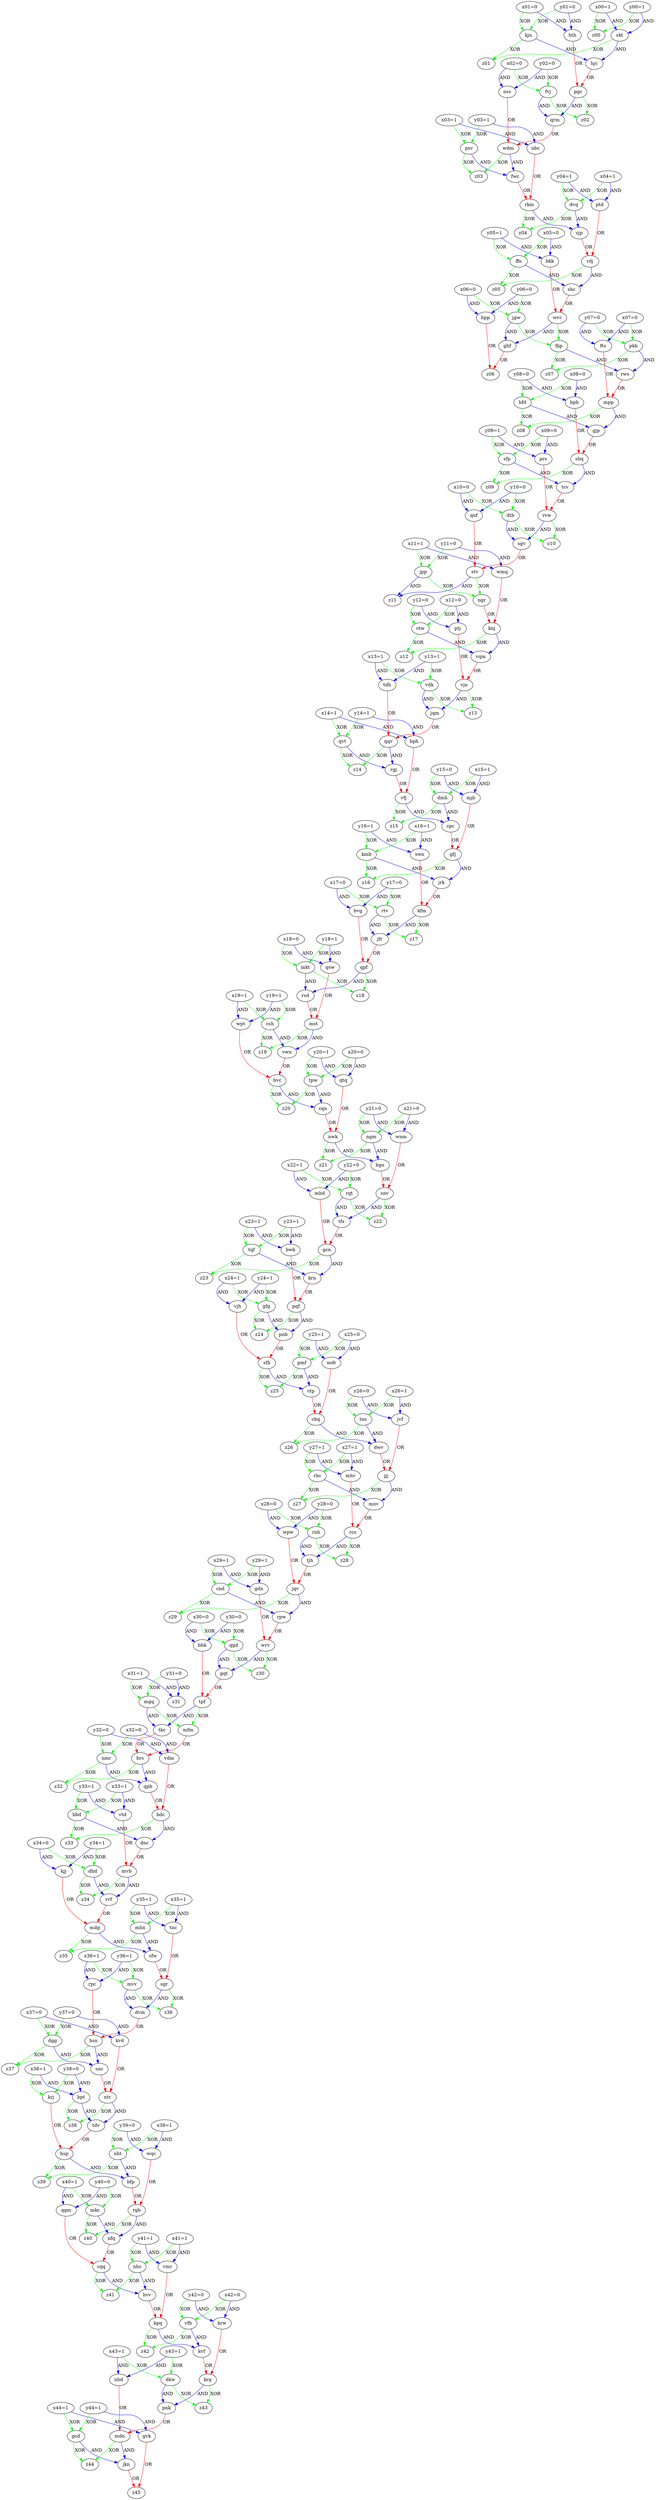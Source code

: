 DiGraph {
	x00 [label="x00=1"] ;
	x01 [label="x01=0"] ;
	x02 [label="x02=0"] ;
	x03 [label="x03=1"] ;
	x04 [label="x04=1"] ;
	x05 [label="x05=0"] ;
	x06 [label="x06=0"] ;
	x07 [label="x07=0"] ;
	x08 [label="x08=0"] ;
	x09 [label="x09=0"] ;
	x10 [label="x10=0"] ;
	x11 [label="x11=1"] ;
	x12 [label="x12=0"] ;
	x13 [label="x13=1"] ;
	x14 [label="x14=1"] ;
	x15 [label="x15=1"] ;
	x16 [label="x16=1"] ;
	x17 [label="x17=0"] ;
	x18 [label="x18=0"] ;
	x19 [label="x19=1"] ;
	x20 [label="x20=0"] ;
	x21 [label="x21=0"] ;
	x22 [label="x22=1"] ;
	x23 [label="x23=1"] ;
	x24 [label="x24=1"] ;
	x25 [label="x25=0"] ;
	x26 [label="x26=1"] ;
	x27 [label="x27=1"] ;
	x28 [label="x28=0"] ;
	x29 [label="x29=1"] ;
	x30 [label="x30=0"] ;
	x31 [label="x31=1"] ;
	x32 [label="x32=0"] ;
	x33 [label="x33=1"] ;
	x34 [label="x34=0"] ;
	x35 [label="x35=1"] ;
	x36 [label="x36=1"] ;
	x37 [label="x37=0"] ;
	x38 [label="x38=1"] ;
	x39 [label="x39=1"] ;
	x40 [label="x40=1"] ;
	x41 [label="x41=1"] ;
	x42 [label="x42=0"] ;
	x43 [label="x43=1"] ;
	x44 [label="x44=1"] ;
	y00 [label="y00=1"] ;
	y01 [label="y01=0"] ;
	y02 [label="y02=0"] ;
	y03 [label="y03=1"] ;
	y04 [label="y04=1"] ;
	y05 [label="y05=1"] ;
	y06 [label="y06=0"] ;
	y07 [label="y07=0"] ;
	y08 [label="y08=0"] ;
	y09 [label="y09=1"] ;
	y10 [label="y10=0"] ;
	y11 [label="y11=0"] ;
	y12 [label="y12=0"] ;
	y13 [label="y13=1"] ;
	y14 [label="y14=1"] ;
	y15 [label="y15=0"] ;
	y16 [label="y16=1"] ;
	y17 [label="y17=0"] ;
	y18 [label="y18=1"] ;
	y19 [label="y19=1"] ;
	y20 [label="y20=1"] ;
	y21 [label="y21=0"] ;
	y22 [label="y22=0"] ;
	y23 [label="y23=1"] ;
	y24 [label="y24=1"] ;
	y25 [label="y25=1"] ;
	y26 [label="y26=0"] ;
	y27 [label="y27=1"] ;
	y28 [label="y28=0"] ;
	y29 [label="y29=1"] ;
	y30 [label="y30=0"] ;
	y31 [label="y31=0"] ;
	y32 [label="y32=0"] ;
	y33 [label="y33=1"] ;
	y34 [label="y34=1"] ;
	y35 [label="y35=1"] ;
	y36 [label="y36=1"] ;
	y37 [label="y37=0"] ;
	y38 [label="y38=0"] ;
	y39 [label="y39=0"] ;
	y40 [label="y40=0"] ;
	y41 [label="y41=1"] ;
	y42 [label="y42=0"] ;
	y43 [label="y43=1"] ;
	y44 [label="y44=1"] ;
	x36 -> rpc [label=AND color=blue] ;
	y36 -> rpc [label=AND color=blue] ;
	swn -> kfm [label=OR color=red] ;
	jrk -> kfm [label=OR color=red] ;
	x36 -> mvv [label=XOR color=green] ;
	y36 -> mvv [label=XOR color=green] ;
	y28 -> rnh [label=XOR color=green] ;
	x28 -> rnh [label=XOR color=green] ;
	bfp -> rgb [label=OR color=red] ;
	wqc -> rgb [label=OR color=red] ;
	tkc -> brs [label=OR color=red] ;
	mfm -> brs [label=OR color=red] ;
	kmb -> z16 [label=XOR color=green] ;
	gfj -> z16 [label=XOR color=green] ;
	x25 -> mdt [label=AND color=blue] ;
	y25 -> mdt [label=AND color=blue] ;
	mpp -> gjp [label=AND color=blue] ;
	hfd -> gjp [label=AND color=blue] ;
	dhd -> vrf [label=AND color=blue] ;
	mvb -> vrf [label=AND color=blue] ;
	y14 -> qvt [label=XOR color=green] ;
	x14 -> qvt [label=XOR color=green] ;
	shc -> wvr [label=OR color=red] ;
	bkk -> wvr [label=OR color=red] ;
	x29 -> gdn [label=AND color=blue] ;
	y29 -> gdn [label=AND color=blue] ;
	x11 -> jpp [label=XOR color=green] ;
	y11 -> jpp [label=XOR color=green] ;
	rws -> mpp [label=OR color=red] ;
	fts -> mpp [label=OR color=red] ;
	wmq -> knj [label=OR color=red] ;
	ngr -> knj [label=OR color=red] ;
	x24 -> gfg [label=XOR color=green] ;
	y24 -> gfg [label=XOR color=green] ;
	tpf -> tkc [label=AND color=blue] ;
	mgq -> tkc [label=AND color=blue] ;
	wvr -> fkp [label=XOR color=green] ;
	jgw -> fkp [label=XOR color=green] ;
	brs -> qpb [label=AND color=blue] ;
	nmr -> qpb [label=AND color=blue] ;
	x18 -> qsw [label=AND color=blue] ;
	y18 -> qsw [label=AND color=blue] ;
	pnb -> sfh [label=OR color=red] ;
	vjh -> sfh [label=OR color=red] ;
	x44 -> gcd [label=XOR color=green] ;
	y44 -> gcd [label=XOR color=green] ;
	x22 -> mhd [label=AND color=blue] ;
	y22 -> mhd [label=AND color=blue] ;
	x37 -> dgg [label=XOR color=green] ;
	y37 -> dgg [label=XOR color=green] ;
	vfj -> z15 [label=XOR color=green] ;
	dmh -> z15 [label=XOR color=green] ;
	x30 -> qgd [label=XOR color=green] ;
	y30 -> qgd [label=XOR color=green] ;
	rpw -> wrv [label=OR color=red] ;
	gdn -> wrv [label=OR color=red] ;
	ptj -> vjn [label=OR color=red] ;
	vqm -> vjn [label=OR color=red] ;
	gfg -> pnb [label=AND color=blue] ;
	pqf -> pnb [label=AND color=blue] ;
	x17 -> rtv [label=XOR color=green] ;
	y17 -> rtv [label=XOR color=green] ;
	y19 -> wpt [label=AND color=blue] ;
	x19 -> wpt [label=AND color=blue] ;
	sfp -> tcv [label=AND color=blue] ;
	sbq -> tcv [label=AND color=blue] ;
	hvv -> kpq [label=OR color=red] ;
	vmr -> kpq [label=OR color=red] ;
	pgc -> z02 [label=XOR color=green] ;
	fvj -> z02 [label=XOR color=green] ;
	knj -> vqm [label=AND color=blue] ;
	ctw -> vqm [label=AND color=blue] ;
	y42 -> vfb [label=XOR color=green] ;
	x42 -> vfb [label=XOR color=green] ;
	y13 -> vdk [label=XOR color=green] ;
	x13 -> vdk [label=XOR color=green] ;
	x43 -> nhd [label=AND color=blue] ;
	y43 -> nhd [label=AND color=blue] ;
	krg -> z43 [label=XOR color=green] ;
	dkw -> z43 [label=XOR color=green] ;
	y32 -> vdm [label=AND color=blue] ;
	x32 -> vdm [label=AND color=blue] ;
	hfd -> z08 [label=XOR color=green] ;
	mpp -> z08 [label=XOR color=green] ;
	nfq -> cqq [label=OR color=red] ;
	qgm -> cqq [label=OR color=red] ;
	x02 -> nss [label=AND color=blue] ;
	y02 -> nss [label=AND color=blue] ;
	rvw -> z10 [label=XOR color=green] ;
	dtb -> z10 [label=XOR color=green] ;
	qvt -> rgj [label=AND color=blue] ;
	qqv -> rgj [label=AND color=blue] ;
	mvv -> z36 [label=XOR color=green] ;
	sgr -> z36 [label=XOR color=green] ;
	y11 -> wmq [label=AND color=blue] ;
	x11 -> wmq [label=AND color=blue] ;
	cnd -> z29 [label=XOR color=green] ;
	jqv -> z29 [label=XOR color=green] ;
	vdk -> z13 [label=XOR color=green] ;
	vjn -> z13 [label=XOR color=green] ;
	x34 -> kjj [label=AND color=blue] ;
	y34 -> kjj [label=AND color=blue] ;
	qvt -> z14 [label=XOR color=green] ;
	qqv -> z14 [label=XOR color=green] ;
	y18 -> mkt [label=XOR color=green] ;
	x18 -> mkt [label=XOR color=green] ;
	bwk -> pqf [label=OR color=red] ;
	krn -> pqf [label=OR color=red] ;
	nhs -> z41 [label=XOR color=green] ;
	cqq -> z41 [label=XOR color=green] ;
	y31 -> z31 [label=AND color=blue] ;
	x31 -> z31 [label=AND color=blue] ;
	y23 -> bwk [label=AND color=blue] ;
	x23 -> bwk [label=AND color=blue] ;
	sfh -> ctp [label=AND color=blue] ;
	pmf -> ctp [label=AND color=blue] ;
	rvw -> sgv [label=AND color=blue] ;
	dtb -> sgv [label=AND color=blue] ;
	tns -> dwv [label=AND color=blue] ;
	chq -> dwv [label=AND color=blue] ;
	rqt -> z22 [label=XOR color=green] ;
	snv -> z22 [label=XOR color=green] ;
	jqv -> rpw [label=AND color=blue] ;
	cnd -> rpw [label=AND color=blue] ;
	x33 -> vtd [label=AND color=blue] ;
	y33 -> vtd [label=AND color=blue] ;
	ctw -> z12 [label=XOR color=green] ;
	knj -> z12 [label=XOR color=green] ;
	bpp -> z06 [label=OR color=red] ;
	ghf -> z06 [label=OR color=red] ;
	ffn -> shc [label=AND color=blue] ;
	rdj -> shc [label=AND color=blue] ;
	cfw -> sgr [label=OR color=red] ;
	tnc -> sgr [label=OR color=red] ;
	wdm -> fwc [label=AND color=blue] ;
	psv -> fwc [label=AND color=blue] ;
	vwn -> bvc [label=OR color=red] ;
	wpt -> bvc [label=OR color=red] ;
	jkn -> z45 [label=OR color=red] ;
	gvk -> z45 [label=OR color=red] ;
	x00 -> z00 [label=XOR color=green] ;
	y00 -> z00 [label=XOR color=green] ;
	qpf -> z18 [label=XOR color=green] ;
	mkt -> z18 [label=XOR color=green] ;
	y12 -> ptj [label=AND color=blue] ;
	x12 -> ptj [label=AND color=blue] ;
	dvq -> z04 [label=XOR color=green] ;
	rkm -> z04 [label=XOR color=green] ;
	x15 -> dmh [label=XOR color=green] ;
	y15 -> dmh [label=XOR color=green] ;
	qrm -> wdm [label=OR color=red] ;
	nss -> wdm [label=OR color=red] ;
	mhv -> rcs [label=OR color=red] ;
	mnv -> rcs [label=OR color=red] ;
	qtq -> nwk [label=OR color=red] ;
	cqn -> nwk [label=OR color=red] ;
	x20 -> tpw [label=XOR color=green] ;
	y20 -> tpw [label=XOR color=green] ;
	x04 -> ptd [label=AND color=blue] ;
	y04 -> ptd [label=AND color=blue] ;
	nhd -> mdn [label=OR color=red] ;
	pnk -> mdn [label=OR color=red] ;
	hjc -> pgc [label=OR color=red] ;
	hth -> pgc [label=OR color=red] ;
	x20 -> qtq [label=AND color=blue] ;
	y20 -> qtq [label=AND color=blue] ;
	gcd -> z44 [label=XOR color=green] ;
	mdn -> z44 [label=XOR color=green] ;
	mgq -> mfm [label=XOR color=green] ;
	tpf -> mfm [label=XOR color=green] ;
	x30 -> bbk [label=AND color=blue] ;
	y30 -> bbk [label=AND color=blue] ;
	dmh -> cpc [label=AND color=blue] ;
	vfj -> cpc [label=AND color=blue] ;
	x44 -> gvk [label=AND color=blue] ;
	y44 -> gvk [label=AND color=blue] ;
	dwv -> jjj [label=OR color=red] ;
	jvf -> jjj [label=OR color=red] ;
	pkh -> rws [label=AND color=blue] ;
	fkp -> rws [label=AND color=blue] ;
	x39 -> wqc [label=AND color=blue] ;
	y39 -> wqc [label=AND color=blue] ;
	fwc -> rkm [label=OR color=red] ;
	nbc -> rkm [label=OR color=red] ;
	bdc -> dnc [label=AND color=blue] ;
	bbd -> dnc [label=AND color=blue] ;
	x26 -> tns [label=XOR color=green] ;
	y26 -> tns [label=XOR color=green] ;
	csh -> vwn [label=AND color=blue] ;
	mst -> vwn [label=AND color=blue] ;
	x43 -> dkw [label=XOR color=green] ;
	y43 -> dkw [label=XOR color=green] ;
	bvc -> z20 [label=XOR color=green] ;
	tpw -> z20 [label=XOR color=green] ;
	nwk -> z21 [label=XOR color=green] ;
	ngm -> z21 [label=XOR color=green] ;
	rtv -> z17 [label=XOR color=green] ;
	kfm -> z17 [label=XOR color=green] ;
	x06 -> bpp [label=AND color=blue] ;
	y06 -> bpp [label=AND color=blue] ;
	x10 -> dtb [label=XOR color=green] ;
	y10 -> dtb [label=XOR color=green] ;
	y29 -> cnd [label=XOR color=green] ;
	x29 -> cnd [label=XOR color=green] ;
	y08 -> hfd [label=XOR color=green] ;
	x08 -> hfd [label=XOR color=green] ;
	y03 -> psv [label=XOR color=green] ;
	x03 -> psv [label=XOR color=green] ;
	rgj -> vfj [label=OR color=red] ;
	bph -> vfj [label=OR color=red] ;
	psv -> z03 [label=XOR color=green] ;
	wdm -> z03 [label=XOR color=green] ;
	dnc -> mvb [label=OR color=red] ;
	vtd -> mvb [label=OR color=red] ;
	gcn -> krn [label=AND color=blue] ;
	tqf -> krn [label=AND color=blue] ;
	y38 -> krj [label=XOR color=green] ;
	x38 -> krj [label=XOR color=green] ;
	x24 -> vjh [label=AND color=blue] ;
	y24 -> vjh [label=AND color=blue] ;
	y41 -> vmr [label=AND color=blue] ;
	x41 -> vmr [label=AND color=blue] ;
	jgw -> ghf [label=AND color=blue] ;
	wvr -> ghf [label=AND color=blue] ;
	x09 -> sfp [label=XOR color=green] ;
	y09 -> sfp [label=XOR color=green] ;
	y28 -> wpw [label=AND color=blue] ;
	x28 -> wpw [label=AND color=blue] ;
	x40 -> mkc [label=XOR color=green] ;
	y40 -> mkc [label=XOR color=green] ;
	hsn -> snc [label=AND color=blue] ;
	dgg -> snc [label=AND color=blue] ;
	jpp -> ngr [label=XOR color=green] ;
	stv -> ngr [label=XOR color=green] ;
	mjb -> gfj [label=OR color=red] ;
	cpc -> gfj [label=OR color=red] ;
	rcs -> z28 [label=XOR color=green] ;
	rnh -> z28 [label=XOR color=green] ;
	sfp -> z09 [label=XOR color=green] ;
	sbq -> z09 [label=XOR color=green] ;
	rtv -> jfr [label=AND color=blue] ;
	kfm -> jfr [label=AND color=blue] ;
	tjh -> jqv [label=OR color=red] ;
	wpw -> jqv [label=OR color=red] ;
	x16 -> kmb [label=XOR color=green] ;
	y16 -> kmb [label=XOR color=green] ;
	bgn -> snv [label=OR color=red] ;
	wnm -> snv [label=OR color=red] ;
	nmr -> z32 [label=XOR color=green] ;
	brs -> z32 [label=XOR color=green] ;
	rpc -> hsn [label=OR color=red] ;
	dvm -> hsn [label=OR color=red] ;
	gfg -> z24 [label=XOR color=green] ;
	pqf -> z24 [label=XOR color=green] ;
	dkw -> pnk [label=AND color=blue] ;
	krg -> pnk [label=AND color=blue] ;
	kmb -> jrk [label=AND color=blue] ;
	gfj -> jrk [label=AND color=blue] ;
	skt -> z01 [label=XOR color=green] ;
	kjn -> z01 [label=XOR color=green] ;
	gcn -> z23 [label=XOR color=green] ;
	tqf -> z23 [label=XOR color=green] ;
	jjj -> z27 [label=XOR color=green] ;
	rhc -> z27 [label=XOR color=green] ;
	y07 -> fts [label=AND color=blue] ;
	x07 -> fts [label=AND color=blue] ;
	y21 -> wnm [label=AND color=blue] ;
	x21 -> wnm [label=AND color=blue] ;
	kvd -> ntr [label=OR color=red] ;
	snc -> ntr [label=OR color=red] ;
	nht -> z39 [label=XOR color=green] ;
	hsp -> z39 [label=XOR color=green] ;
	wrv -> z30 [label=XOR color=green] ;
	qgd -> z30 [label=XOR color=green] ;
	y07 -> pkh [label=XOR color=green] ;
	x07 -> pkh [label=XOR color=green] ;
	tdv -> hsp [label=OR color=red] ;
	krj -> hsp [label=OR color=red] ;
	stv -> z11 [label=AND color=blue] ;
	jpp -> z11 [label=AND color=blue] ;
	x27 -> mhv [label=AND color=blue] ;
	y27 -> mhv [label=AND color=blue] ;
	bdc -> z33 [label=XOR color=green] ;
	bbd -> z33 [label=XOR color=green] ;
	x12 -> ctw [label=XOR color=green] ;
	y12 -> ctw [label=XOR color=green] ;
	mvv -> dvm [label=AND color=blue] ;
	sgr -> dvm [label=AND color=blue] ;
	x27 -> rhc [label=XOR color=green] ;
	y27 -> rhc [label=XOR color=green] ;
	x21 -> ngm [label=XOR color=green] ;
	y21 -> ngm [label=XOR color=green] ;
	mhn -> z35 [label=XOR color=green] ;
	mdg -> z35 [label=XOR color=green] ;
	x19 -> csh [label=XOR color=green] ;
	y19 -> csh [label=XOR color=green] ;
	y35 -> mhn [label=XOR color=green] ;
	x35 -> mhn [label=XOR color=green] ;
	snv -> tfs [label=AND color=blue] ;
	rqt -> tfs [label=AND color=blue] ;
	rkm -> cjp [label=AND color=blue] ;
	dvq -> cjp [label=AND color=blue] ;
	pgc -> qrm [label=AND color=blue] ;
	fvj -> qrm [label=AND color=blue] ;
	kpq -> z42 [label=XOR color=green] ;
	vfb -> z42 [label=XOR color=green] ;
	qgd -> gqt [label=AND color=blue] ;
	wrv -> gqt [label=AND color=blue] ;
	y26 -> jvf [label=AND color=blue] ;
	x26 -> jvf [label=AND color=blue] ;
	x39 -> nht [label=XOR color=green] ;
	y39 -> nht [label=XOR color=green] ;
	vdk -> jqm [label=AND color=blue] ;
	vjn -> jqm [label=AND color=blue] ;
	bvc -> cqn [label=AND color=blue] ;
	tpw -> cqn [label=AND color=blue] ;
	y32 -> nmr [label=XOR color=green] ;
	x32 -> nmr [label=XOR color=green] ;
	x25 -> pmf [label=XOR color=green] ;
	y25 -> pmf [label=XOR color=green] ;
	y09 -> prs [label=AND color=blue] ;
	x09 -> prs [label=AND color=blue] ;
	y14 -> bph [label=AND color=blue] ;
	x14 -> bph [label=AND color=blue] ;
	qpb -> bdc [label=OR color=red] ;
	vdm -> bdc [label=OR color=red] ;
	gqt -> tpf [label=OR color=red] ;
	bbk -> tpf [label=OR color=red] ;
	x40 -> qgm [label=AND color=blue] ;
	y40 -> qgm [label=AND color=blue] ;
	sfh -> z25 [label=XOR color=green] ;
	pmf -> z25 [label=XOR color=green] ;
	x22 -> rqt [label=XOR color=green] ;
	y22 -> rqt [label=XOR color=green] ;
	rhc -> mnv [label=AND color=blue] ;
	jjj -> mnv [label=AND color=blue] ;
	csh -> z19 [label=XOR color=green] ;
	mst -> z19 [label=XOR color=green] ;
	x42 -> krw [label=AND color=blue] ;
	y42 -> krw [label=AND color=blue] ;
	x34 -> dhd [label=XOR color=green] ;
	y34 -> dhd [label=XOR color=green] ;
	x35 -> tnc [label=AND color=blue] ;
	y35 -> tnc [label=AND color=blue] ;
	ngm -> bgn [label=AND color=blue] ;
	nwk -> bgn [label=AND color=blue] ;
	tdh -> qqv [label=OR color=red] ;
	jqm -> qqv [label=OR color=red] ;
	y00 -> skt [label=AND color=blue] ;
	x00 -> skt [label=AND color=blue] ;
	y41 -> nhs [label=XOR color=green] ;
	x41 -> nhs [label=XOR color=green] ;
	ntr -> z38 [label=XOR color=green] ;
	bpt -> z38 [label=XOR color=green] ;
	vrf -> mdg [label=OR color=red] ;
	kjj -> mdg [label=OR color=red] ;
	kvf -> krg [label=OR color=red] ;
	krw -> krg [label=OR color=red] ;
	x03 -> nbc [label=AND color=blue] ;
	y03 -> nbc [label=AND color=blue] ;
	dhd -> z34 [label=XOR color=green] ;
	mvb -> z34 [label=XOR color=green] ;
	qpf -> rsd [label=AND color=blue] ;
	mkt -> rsd [label=AND color=blue] ;
	y01 -> kjn [label=XOR color=green] ;
	x01 -> kjn [label=XOR color=green] ;
	x17 -> bvg [label=AND color=blue] ;
	y17 -> bvg [label=AND color=blue] ;
	jfr -> qpf [label=OR color=red] ;
	bvg -> qpf [label=OR color=red] ;
	y13 -> tdh [label=AND color=blue] ;
	x13 -> tdh [label=AND color=blue] ;
	bpb -> sbq [label=OR color=red] ;
	gjp -> sbq [label=OR color=red] ;
	x16 -> swn [label=AND color=blue] ;
	y16 -> swn [label=AND color=blue] ;
	x02 -> fvj [label=XOR color=green] ;
	y02 -> fvj [label=XOR color=green] ;
	y15 -> mjb [label=AND color=blue] ;
	x15 -> mjb [label=AND color=blue] ;
	x23 -> tqf [label=XOR color=green] ;
	y23 -> tqf [label=XOR color=green] ;
	rnh -> tjh [label=AND color=blue] ;
	rcs -> tjh [label=AND color=blue] ;
	x05 -> bkk [label=AND color=blue] ;
	y05 -> bkk [label=AND color=blue] ;
	hsn -> z37 [label=XOR color=green] ;
	dgg -> z37 [label=XOR color=green] ;
	qsw -> mst [label=OR color=red] ;
	rsd -> mst [label=OR color=red] ;
	sgv -> stv [label=OR color=red] ;
	qnf -> stv [label=OR color=red] ;
	y01 -> hth [label=AND color=blue] ;
	x01 -> hth [label=AND color=blue] ;
	y38 -> bpt [label=AND color=blue] ;
	x38 -> bpt [label=AND color=blue] ;
	rgb -> nfq [label=AND color=blue] ;
	mkc -> nfq [label=AND color=blue] ;
	y33 -> bbd [label=XOR color=green] ;
	x33 -> bbd [label=XOR color=green] ;
	tns -> z26 [label=XOR color=green] ;
	chq -> z26 [label=XOR color=green] ;
	ctp -> chq [label=OR color=red] ;
	mdt -> chq [label=OR color=red] ;
	nhs -> hvv [label=AND color=blue] ;
	cqq -> hvv [label=AND color=blue] ;
	pkh -> z07 [label=XOR color=green] ;
	fkp -> z07 [label=XOR color=green] ;
	rdj -> z05 [label=XOR color=green] ;
	ffn -> z05 [label=XOR color=green] ;
	mhd -> gcn [label=OR color=red] ;
	tfs -> gcn [label=OR color=red] ;
	y10 -> qnf [label=AND color=blue] ;
	x10 -> qnf [label=AND color=blue] ;
	hsp -> bfp [label=AND color=blue] ;
	nht -> bfp [label=AND color=blue] ;
	gcd -> jkn [label=AND color=blue] ;
	mdn -> jkn [label=AND color=blue] ;
	ntr -> tdv [label=AND color=blue] ;
	bpt -> tdv [label=AND color=blue] ;
	prs -> rvw [label=OR color=red] ;
	tcv -> rvw [label=OR color=red] ;
	x05 -> ffn [label=XOR color=green] ;
	y05 -> ffn [label=XOR color=green] ;
	y04 -> dvq [label=XOR color=green] ;
	x04 -> dvq [label=XOR color=green] ;
	x31 -> mgq [label=XOR color=green] ;
	y31 -> mgq [label=XOR color=green] ;
	y08 -> bpb [label=AND color=blue] ;
	x08 -> bpb [label=AND color=blue] ;
	mhn -> cfw [label=AND color=blue] ;
	mdg -> cfw [label=AND color=blue] ;
	y37 -> kvd [label=AND color=blue] ;
	x37 -> kvd [label=AND color=blue] ;
	rgb -> z40 [label=XOR color=green] ;
	mkc -> z40 [label=XOR color=green] ;
	cjp -> rdj [label=OR color=red] ;
	ptd -> rdj [label=OR color=red] ;
	x06 -> jgw [label=XOR color=green] ;
	y06 -> jgw [label=XOR color=green] ;
	skt -> hjc [label=AND color=blue] ;
	kjn -> hjc [label=AND color=blue] ;
	vfb -> kvf [label=AND color=blue] ;
	kpq -> kvf [label=AND color=blue] ;
}
